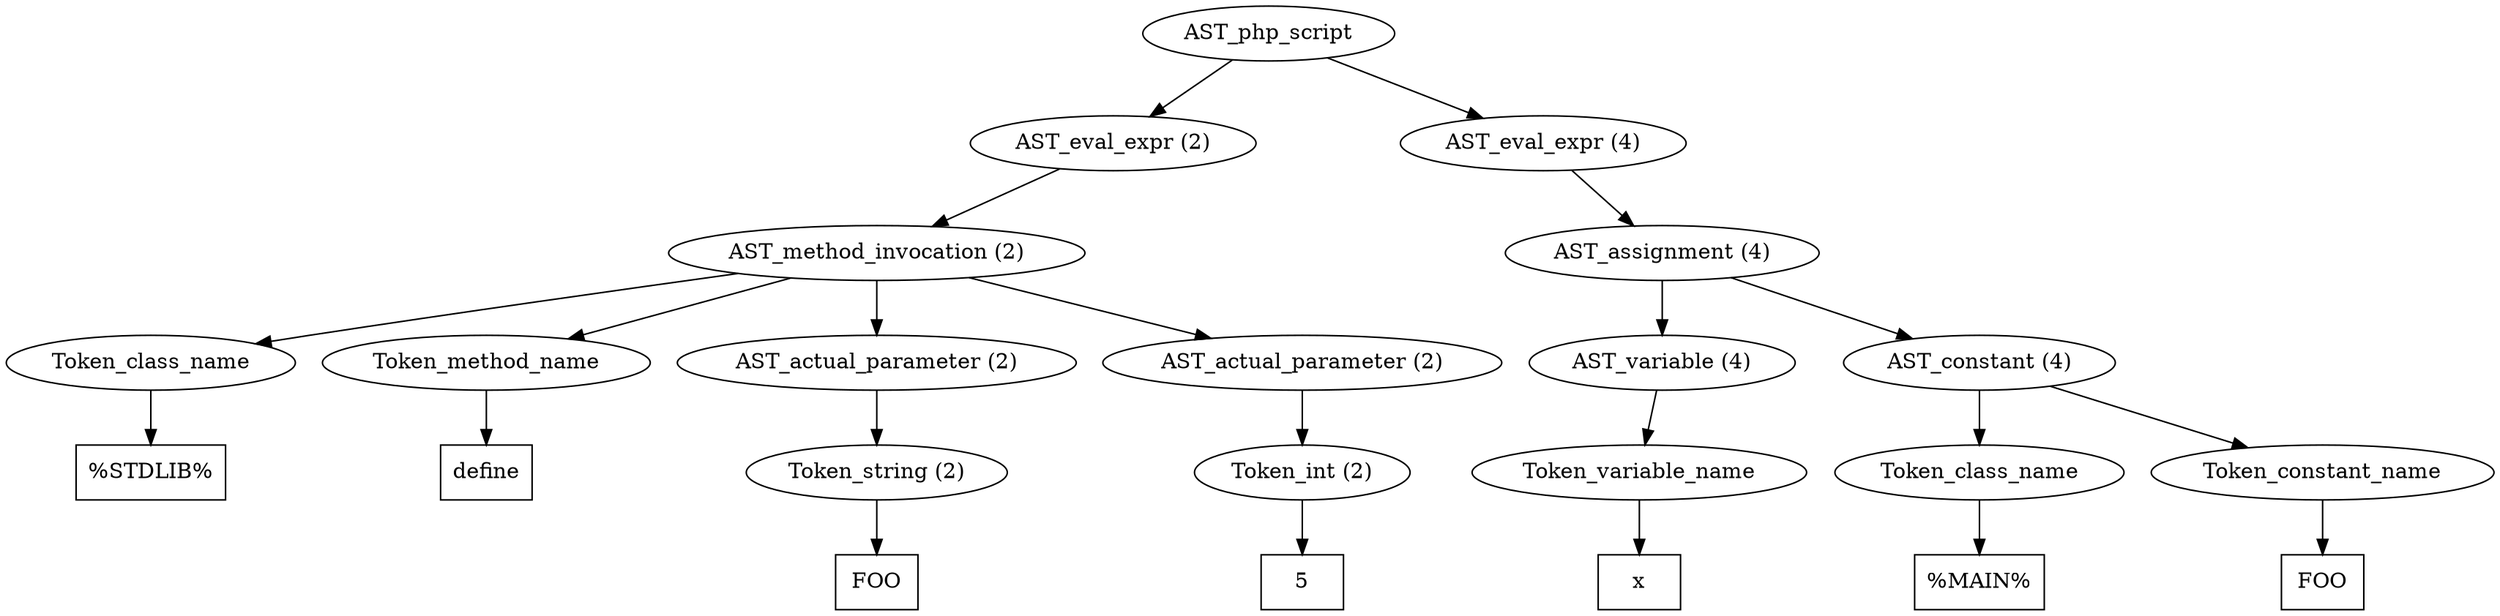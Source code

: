 /*
 * AST in dot format generated by phc -- the PHP compiler
 */

digraph AST {
node_0 [label="AST_php_script"];
node_1 [label="AST_eval_expr (2)"];
node_2 [label="AST_method_invocation (2)"];
node_3 [label="Token_class_name"];
node_4 [label="%STDLIB%", shape=box]
node_3 -> node_4;
node_5 [label="Token_method_name"];
node_6 [label="define", shape=box]
node_5 -> node_6;
node_7 [label="AST_actual_parameter (2)"];
node_8 [label="Token_string (2)"];
node_9 [label="FOO", shape=box]
node_8 -> node_9;
node_7 -> node_8;
node_10 [label="AST_actual_parameter (2)"];
node_11 [label="Token_int (2)"];
node_12 [label="5", shape=box]
node_11 -> node_12;
node_10 -> node_11;
node_2 -> node_10;
node_2 -> node_7;
node_2 -> node_5;
node_2 -> node_3;
node_1 -> node_2;
node_13 [label="AST_eval_expr (4)"];
node_14 [label="AST_assignment (4)"];
node_15 [label="AST_variable (4)"];
node_16 [label="Token_variable_name"];
node_17 [label="x", shape=box]
node_16 -> node_17;
node_15 -> node_16;
node_18 [label="AST_constant (4)"];
node_19 [label="Token_class_name"];
node_20 [label="%MAIN%", shape=box]
node_19 -> node_20;
node_21 [label="Token_constant_name"];
node_22 [label="FOO", shape=box]
node_21 -> node_22;
node_18 -> node_21;
node_18 -> node_19;
node_14 -> node_18;
node_14 -> node_15;
node_13 -> node_14;
node_0 -> node_13;
node_0 -> node_1;
}
